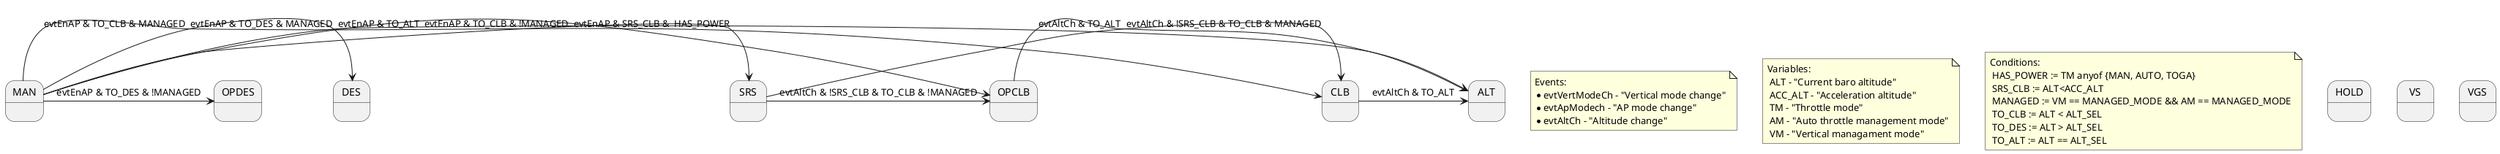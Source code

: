 @startuml
note as Events
Events:
* evtVertModeCh - "Vertical mode change"
* evtApModech - "AP mode change"
* evtAltCh - "Altitude change"
end note

note as Variables
Variables:
 ALT - "Current baro altitude"
 ACC_ALT - "Acceleration altitude"
 TM - "Throttle mode"
 AM - "Auto throttle management mode"
 VM - "Vertical managament mode"
end note

note as Conditions
Conditions:
 HAS_POWER := TM anyof {MAN, AUTO, TOGA}
 SRS_CLB := ALT<ACC_ALT
 MANAGED := VM == MANAGED_MODE && AM == MANAGED_MODE
 TO_CLB := ALT < ALT_SEL
 TO_DES := ALT > ALT_SEL
 TO_ALT := ALT == ALT_SEL
end note

MAN:
SRS:
CLB:
OPCLB:
ALT:
HOLD:
DES:
OPDES:
VS:
VGS:

MAN -> SRS: evtEnAP & SRS_CLB &  HAS_POWER
MAN -> CLB: evtEnAP & TO_CLB & MANAGED
MAN -> OPCLB: evtEnAP & TO_CLB & !MANAGED
MAN -> DES: evtEnAP & TO_DES & MANAGED
MAN -> OPDES: evtEnAP & TO_DES & !MANAGED
MAN -> ALT: evtEnAP & TO_ALT
SRS -> CLB: evtAltCh & !SRS_CLB & TO_CLB & MANAGED
SRS -> OPCLB: evtAltCh & !SRS_CLB & TO_CLB & !MANAGED
CLB -> ALT: evtAltCh & TO_ALT
OPCLB -> ALT: evtAltCh & TO_ALT

@enduml